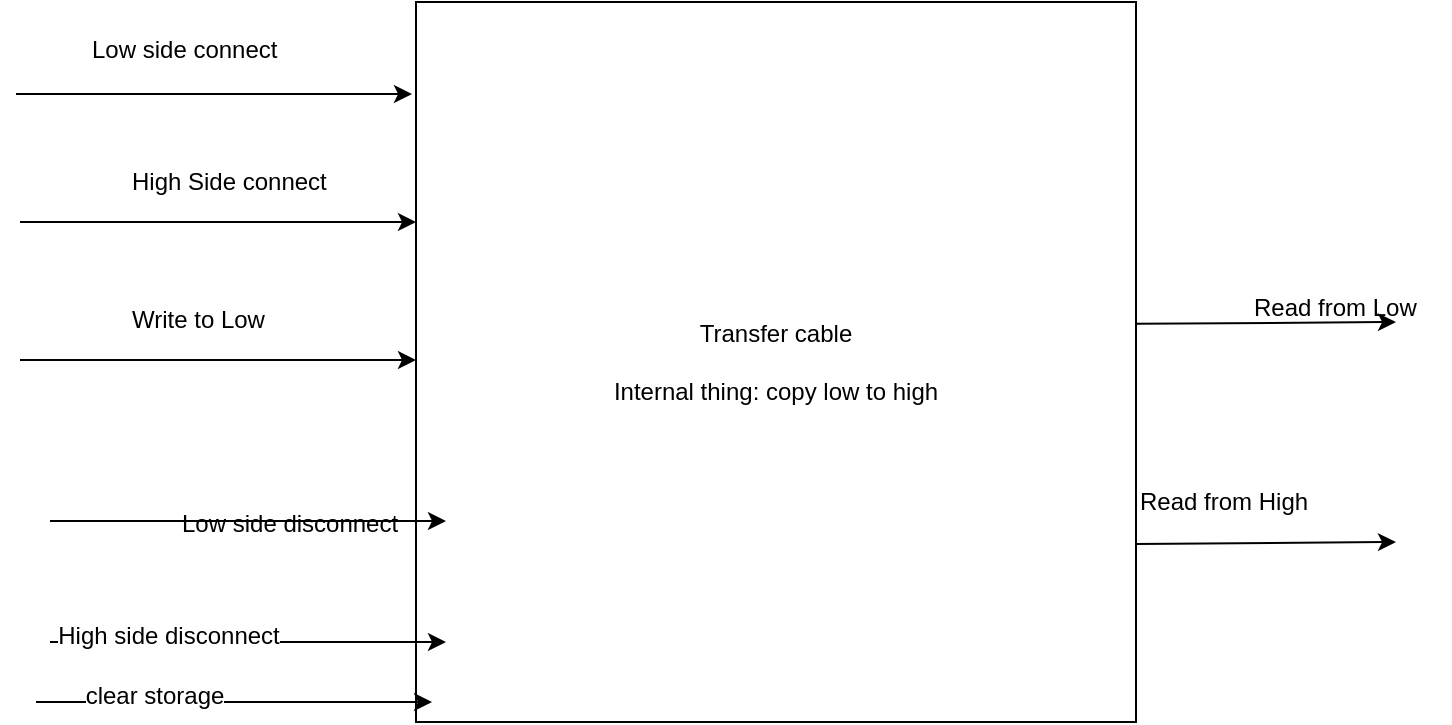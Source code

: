 <mxfile version="10.6.5" type="github"><diagram id="g6dX8EYV0HEjftSFRS51" name="Page-1"><mxGraphModel dx="1482" dy="1114" grid="1" gridSize="10" guides="1" tooltips="1" connect="1" arrows="1" fold="1" page="1" pageScale="1" pageWidth="850" pageHeight="1100" math="0" shadow="0"><root><mxCell id="0"/><mxCell id="1" parent="0"/><mxCell id="y6obXlTGnGpc3ku177pX-1" value="Transfer cable&lt;br&gt;&lt;br&gt;Internal thing: copy low to high" style="whiteSpace=wrap;html=1;aspect=fixed;" parent="1" vertex="1"><mxGeometry x="240" y="240" width="360" height="360" as="geometry"/></mxCell><mxCell id="y6obXlTGnGpc3ku177pX-2" value="" style="endArrow=classic;html=1;" parent="1" edge="1"><mxGeometry width="50" height="50" relative="1" as="geometry"><mxPoint x="40" y="286" as="sourcePoint"/><mxPoint x="238" y="286" as="targetPoint"/></mxGeometry></mxCell><mxCell id="y6obXlTGnGpc3ku177pX-3" value="Low side connect" style="text;html=1;resizable=0;points=[];autosize=1;align=left;verticalAlign=top;spacingTop=-4;" parent="1" vertex="1"><mxGeometry x="76" y="254" width="110" height="20" as="geometry"/></mxCell><mxCell id="y6obXlTGnGpc3ku177pX-5" value="" style="endArrow=classic;html=1;entryX=-0.006;entryY=0.128;entryDx=0;entryDy=0;entryPerimeter=0;" parent="1" edge="1"><mxGeometry width="50" height="50" relative="1" as="geometry"><mxPoint x="42" y="350" as="sourcePoint"/><mxPoint x="240" y="350" as="targetPoint"/></mxGeometry></mxCell><mxCell id="y6obXlTGnGpc3ku177pX-6" value="High Side connect" style="text;html=1;resizable=0;points=[];autosize=1;align=left;verticalAlign=top;spacingTop=-4;" parent="1" vertex="1"><mxGeometry x="96" y="320" width="120" height="20" as="geometry"/></mxCell><mxCell id="y6obXlTGnGpc3ku177pX-7" value="" style="endArrow=classic;html=1;entryX=-0.006;entryY=0.128;entryDx=0;entryDy=0;entryPerimeter=0;" parent="1" edge="1"><mxGeometry width="50" height="50" relative="1" as="geometry"><mxPoint x="42" y="419" as="sourcePoint"/><mxPoint x="240" y="419" as="targetPoint"/></mxGeometry></mxCell><mxCell id="y6obXlTGnGpc3ku177pX-8" value="Write to Low" style="text;html=1;resizable=0;points=[];autosize=1;align=left;verticalAlign=top;spacingTop=-4;" parent="1" vertex="1"><mxGeometry x="96" y="389" width="80" height="20" as="geometry"/></mxCell><mxCell id="y6obXlTGnGpc3ku177pX-9" value="" style="endArrow=classic;html=1;exitX=1;exitY=0.447;exitDx=0;exitDy=0;exitPerimeter=0;" parent="1" source="y6obXlTGnGpc3ku177pX-1" edge="1"><mxGeometry width="50" height="50" relative="1" as="geometry"><mxPoint x="680" y="355" as="sourcePoint"/><mxPoint x="730" y="400" as="targetPoint"/></mxGeometry></mxCell><mxCell id="y6obXlTGnGpc3ku177pX-10" value="Read from Low" style="text;html=1;resizable=0;points=[];autosize=1;align=left;verticalAlign=top;spacingTop=-4;" parent="1" vertex="1"><mxGeometry x="657" y="383" width="100" height="20" as="geometry"/></mxCell><mxCell id="y6obXlTGnGpc3ku177pX-12" value="" style="endArrow=classic;html=1;exitX=1;exitY=0.447;exitDx=0;exitDy=0;exitPerimeter=0;" parent="1" edge="1"><mxGeometry width="50" height="50" relative="1" as="geometry"><mxPoint x="600" y="511" as="sourcePoint"/><mxPoint x="730" y="510" as="targetPoint"/></mxGeometry></mxCell><mxCell id="y6obXlTGnGpc3ku177pX-13" value="Read from High" style="text;html=1;resizable=0;points=[];autosize=1;align=left;verticalAlign=top;spacingTop=-4;" parent="1" vertex="1"><mxGeometry x="600" y="480" width="100" height="20" as="geometry"/></mxCell><mxCell id="y6obXlTGnGpc3ku177pX-14" value="" style="endArrow=classic;html=1;" parent="1" edge="1"><mxGeometry width="50" height="50" relative="1" as="geometry"><mxPoint x="57" y="499.5" as="sourcePoint"/><mxPoint x="255" y="499.5" as="targetPoint"/></mxGeometry></mxCell><mxCell id="y6obXlTGnGpc3ku177pX-16" value="" style="endArrow=classic;html=1;" parent="1" edge="1"><mxGeometry width="50" height="50" relative="1" as="geometry"><mxPoint x="57" y="560" as="sourcePoint"/><mxPoint x="255" y="560" as="targetPoint"/></mxGeometry></mxCell><mxCell id="y6obXlTGnGpc3ku177pX-18" value="High side disconnect" style="text;html=1;resizable=0;points=[];align=center;verticalAlign=middle;labelBackgroundColor=#ffffff;" parent="y6obXlTGnGpc3ku177pX-16" vertex="1" connectable="0"><mxGeometry x="-0.404" y="3" relative="1" as="geometry"><mxPoint as="offset"/></mxGeometry></mxCell><mxCell id="y6obXlTGnGpc3ku177pX-17" value="Low side disconnect" style="text;html=1;resizable=0;points=[];autosize=1;align=left;verticalAlign=top;spacingTop=-4;" parent="1" vertex="1"><mxGeometry x="121" y="491" width="130" height="20" as="geometry"/></mxCell><mxCell id="y6obXlTGnGpc3ku177pX-19" value="" style="endArrow=classic;html=1;" parent="1" edge="1"><mxGeometry width="50" height="50" relative="1" as="geometry"><mxPoint x="50" y="590" as="sourcePoint"/><mxPoint x="248" y="590" as="targetPoint"/></mxGeometry></mxCell><mxCell id="y6obXlTGnGpc3ku177pX-20" value="clear storage" style="text;html=1;resizable=0;points=[];align=center;verticalAlign=middle;labelBackgroundColor=#ffffff;" parent="y6obXlTGnGpc3ku177pX-19" vertex="1" connectable="0"><mxGeometry x="-0.404" y="3" relative="1" as="geometry"><mxPoint as="offset"/></mxGeometry></mxCell></root></mxGraphModel></diagram></mxfile>